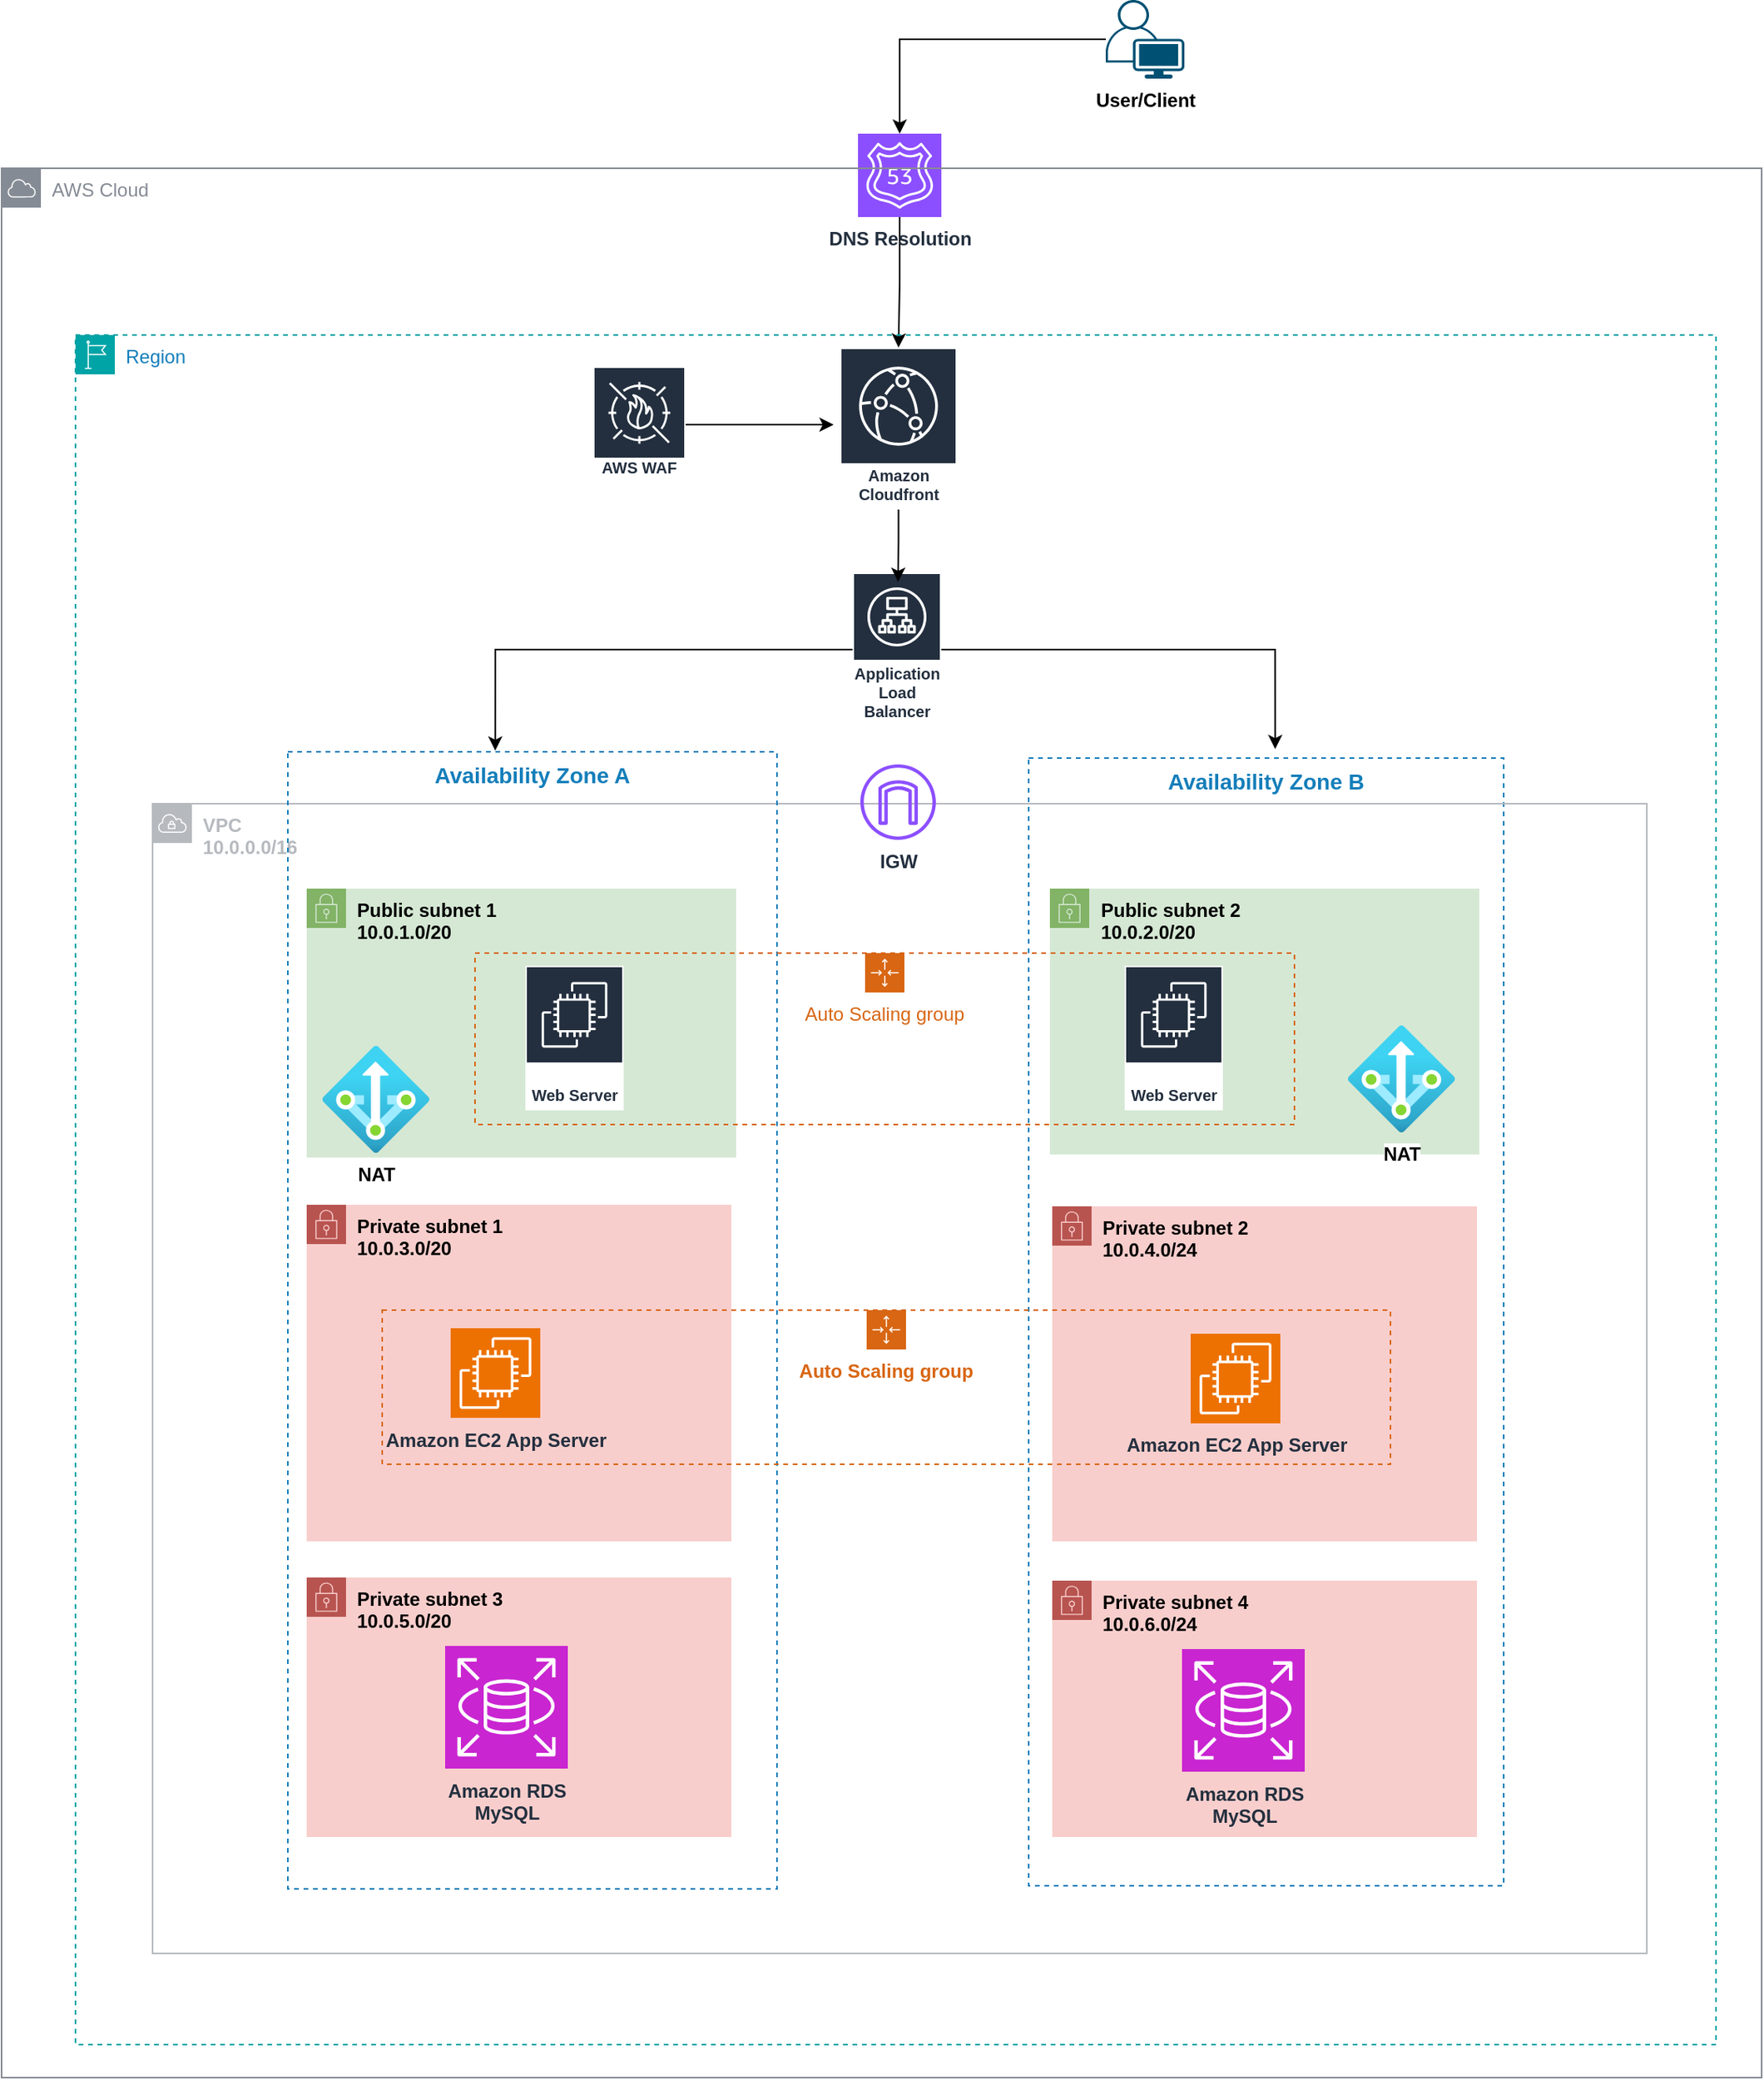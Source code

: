 <mxfile version="26.0.2">
  <diagram name="Page-1" id="Mj01vQmTqiHDOMcXLqe-">
    <mxGraphModel dx="1514" dy="1002" grid="0" gridSize="10" guides="1" tooltips="1" connect="1" arrows="1" fold="1" page="0" pageScale="1" pageWidth="850" pageHeight="1100" math="0" shadow="0">
      <root>
        <mxCell id="0" />
        <mxCell id="1" parent="0" />
        <mxCell id="mK-joGygMqxf5K3vpNRD-10" value="&lt;b&gt;&lt;font style=&quot;font-size: 14px;&quot;&gt;Availability Zone B&lt;br&gt;&lt;/font&gt;&lt;/b&gt;" style="fillColor=none;strokeColor=#147EBA;dashed=1;verticalAlign=top;fontStyle=0;fontColor=#147EBA;whiteSpace=wrap;html=1;" vertex="1" parent="1">
          <mxGeometry x="508" y="208" width="302" height="717" as="geometry" />
        </mxCell>
        <mxCell id="mK-joGygMqxf5K3vpNRD-6" value="&lt;div&gt;&lt;b&gt;VPC&lt;/b&gt;&lt;/div&gt;&lt;div&gt;&lt;b&gt;10.0.0.0/16&lt;br&gt;&lt;/b&gt;&lt;/div&gt;&lt;b&gt;&lt;br&gt;&lt;/b&gt;" style="sketch=0;outlineConnect=0;gradientColor=none;html=1;whiteSpace=wrap;fontSize=12;fontStyle=0;shape=mxgraph.aws4.group;grIcon=mxgraph.aws4.group_vpc;strokeColor=#B6BABF;fillColor=none;verticalAlign=top;align=left;spacingLeft=30;fontColor=#B6BABF;dashed=0;" vertex="1" parent="1">
          <mxGeometry x="-49" y="237" width="950" height="731" as="geometry" />
        </mxCell>
        <mxCell id="mK-joGygMqxf5K3vpNRD-9" value="&lt;b&gt;&lt;font style=&quot;font-size: 14px;&quot;&gt;Availability Zone A&lt;br&gt;&lt;/font&gt;&lt;/b&gt;" style="fillColor=none;strokeColor=#147EBA;dashed=1;verticalAlign=top;fontStyle=0;fontColor=#147EBA;whiteSpace=wrap;html=1;" vertex="1" parent="1">
          <mxGeometry x="37" y="204" width="311" height="723" as="geometry" />
        </mxCell>
        <mxCell id="mK-joGygMqxf5K3vpNRD-3" value="&lt;b&gt;User/Client&lt;/b&gt;" style="points=[[0.35,0,0],[0.98,0.51,0],[1,0.71,0],[0.67,1,0],[0,0.795,0],[0,0.65,0]];verticalLabelPosition=bottom;sketch=0;html=1;verticalAlign=top;aspect=fixed;align=center;pointerEvents=1;shape=mxgraph.cisco19.user;fillColor=#005073;strokeColor=none;" vertex="1" parent="1">
          <mxGeometry x="557" y="-274" width="50" height="50" as="geometry" />
        </mxCell>
        <mxCell id="mK-joGygMqxf5K3vpNRD-29" style="edgeStyle=orthogonalEdgeStyle;rounded=0;orthogonalLoop=1;jettySize=auto;html=1;" edge="1" parent="1" source="mK-joGygMqxf5K3vpNRD-4" target="mK-joGygMqxf5K3vpNRD-26">
          <mxGeometry relative="1" as="geometry" />
        </mxCell>
        <mxCell id="mK-joGygMqxf5K3vpNRD-4" value="&lt;b&gt;DNS Resolution&lt;br&gt;&lt;/b&gt;" style="sketch=0;points=[[0,0,0],[0.25,0,0],[0.5,0,0],[0.75,0,0],[1,0,0],[0,1,0],[0.25,1,0],[0.5,1,0],[0.75,1,0],[1,1,0],[0,0.25,0],[0,0.5,0],[0,0.75,0],[1,0.25,0],[1,0.5,0],[1,0.75,0]];outlineConnect=0;fontColor=#232F3E;fillColor=#8C4FFF;strokeColor=#ffffff;dashed=0;verticalLabelPosition=bottom;verticalAlign=top;align=center;html=1;fontSize=12;fontStyle=0;aspect=fixed;shape=mxgraph.aws4.resourceIcon;resIcon=mxgraph.aws4.route_53;" vertex="1" parent="1">
          <mxGeometry x="399.5" y="-189" width="53" height="53" as="geometry" />
        </mxCell>
        <mxCell id="mK-joGygMqxf5K3vpNRD-5" style="edgeStyle=orthogonalEdgeStyle;rounded=0;orthogonalLoop=1;jettySize=auto;html=1;entryX=0.5;entryY=0;entryDx=0;entryDy=0;entryPerimeter=0;" edge="1" parent="1" source="mK-joGygMqxf5K3vpNRD-3" target="mK-joGygMqxf5K3vpNRD-4">
          <mxGeometry relative="1" as="geometry" />
        </mxCell>
        <mxCell id="mK-joGygMqxf5K3vpNRD-7" value="&lt;b&gt;IGW&lt;/b&gt;" style="sketch=0;outlineConnect=0;fontColor=#232F3E;gradientColor=none;fillColor=#8C4FFF;strokeColor=none;dashed=0;verticalLabelPosition=bottom;verticalAlign=top;align=center;html=1;fontSize=12;fontStyle=0;aspect=fixed;pointerEvents=1;shape=mxgraph.aws4.internet_gateway;" vertex="1" parent="1">
          <mxGeometry x="401" y="212" width="48" height="48" as="geometry" />
        </mxCell>
        <mxCell id="mK-joGygMqxf5K3vpNRD-31" style="edgeStyle=orthogonalEdgeStyle;rounded=0;orthogonalLoop=1;jettySize=auto;html=1;" edge="1" parent="1" source="mK-joGygMqxf5K3vpNRD-25">
          <mxGeometry relative="1" as="geometry">
            <mxPoint x="384" y="-4" as="targetPoint" />
          </mxGeometry>
        </mxCell>
        <mxCell id="mK-joGygMqxf5K3vpNRD-25" value="AWS WAF" style="sketch=0;outlineConnect=0;fontColor=#232F3E;gradientColor=none;strokeColor=#ffffff;fillColor=#232F3E;dashed=0;verticalLabelPosition=middle;verticalAlign=bottom;align=center;html=1;whiteSpace=wrap;fontSize=10;fontStyle=1;spacing=3;shape=mxgraph.aws4.productIcon;prIcon=mxgraph.aws4.waf;" vertex="1" parent="1">
          <mxGeometry x="231" y="-41" width="59" height="74" as="geometry" />
        </mxCell>
        <mxCell id="mK-joGygMqxf5K3vpNRD-26" value="Amazon Cloudfront" style="sketch=0;outlineConnect=0;fontColor=#232F3E;gradientColor=none;strokeColor=#ffffff;fillColor=#232F3E;dashed=0;verticalLabelPosition=middle;verticalAlign=bottom;align=center;html=1;whiteSpace=wrap;fontSize=10;fontStyle=1;spacing=3;shape=mxgraph.aws4.productIcon;prIcon=mxgraph.aws4.cloudfront;" vertex="1" parent="1">
          <mxGeometry x="388" y="-53" width="74.5" height="103" as="geometry" />
        </mxCell>
        <mxCell id="mK-joGygMqxf5K3vpNRD-28" value="Application Load Balancer" style="sketch=0;outlineConnect=0;fontColor=#232F3E;gradientColor=none;strokeColor=#ffffff;fillColor=#232F3E;dashed=0;verticalLabelPosition=middle;verticalAlign=bottom;align=center;html=1;whiteSpace=wrap;fontSize=10;fontStyle=1;spacing=3;shape=mxgraph.aws4.productIcon;prIcon=mxgraph.aws4.application_load_balancer;" vertex="1" parent="1">
          <mxGeometry x="396" y="90" width="56.5" height="98" as="geometry" />
        </mxCell>
        <mxCell id="mK-joGygMqxf5K3vpNRD-32" style="edgeStyle=orthogonalEdgeStyle;rounded=0;orthogonalLoop=1;jettySize=auto;html=1;entryX=0.513;entryY=0.061;entryDx=0;entryDy=0;entryPerimeter=0;" edge="1" parent="1" source="mK-joGygMqxf5K3vpNRD-26" target="mK-joGygMqxf5K3vpNRD-28">
          <mxGeometry relative="1" as="geometry" />
        </mxCell>
        <mxCell id="mK-joGygMqxf5K3vpNRD-33" style="edgeStyle=orthogonalEdgeStyle;rounded=0;orthogonalLoop=1;jettySize=auto;html=1;entryX=0.519;entryY=-0.008;entryDx=0;entryDy=0;entryPerimeter=0;" edge="1" parent="1" source="mK-joGygMqxf5K3vpNRD-28" target="mK-joGygMqxf5K3vpNRD-10">
          <mxGeometry relative="1" as="geometry" />
        </mxCell>
        <mxCell id="mK-joGygMqxf5K3vpNRD-34" style="edgeStyle=orthogonalEdgeStyle;rounded=0;orthogonalLoop=1;jettySize=auto;html=1;entryX=0.424;entryY=-0.001;entryDx=0;entryDy=0;entryPerimeter=0;" edge="1" parent="1" source="mK-joGygMqxf5K3vpNRD-28" target="mK-joGygMqxf5K3vpNRD-9">
          <mxGeometry relative="1" as="geometry" />
        </mxCell>
        <mxCell id="mK-joGygMqxf5K3vpNRD-35" value="Region" style="points=[[0,0],[0.25,0],[0.5,0],[0.75,0],[1,0],[1,0.25],[1,0.5],[1,0.75],[1,1],[0.75,1],[0.5,1],[0.25,1],[0,1],[0,0.75],[0,0.5],[0,0.25]];outlineConnect=0;gradientColor=none;html=1;whiteSpace=wrap;fontSize=12;fontStyle=0;container=1;pointerEvents=0;collapsible=0;recursiveResize=0;shape=mxgraph.aws4.group;grIcon=mxgraph.aws4.group_region;strokeColor=#00A4A6;fillColor=none;verticalAlign=top;align=left;spacingLeft=30;fontColor=#147EBA;dashed=1;" vertex="1" parent="1">
          <mxGeometry x="-98" y="-61" width="1043" height="1087" as="geometry" />
        </mxCell>
        <mxCell id="mK-joGygMqxf5K3vpNRD-18" value="&lt;div&gt;&lt;b&gt;Private subnet 2&lt;/b&gt;&lt;/div&gt;&lt;b&gt;10.0.4.0/24&lt;br&gt;&lt;/b&gt;" style="points=[[0,0],[0.25,0],[0.5,0],[0.75,0],[1,0],[1,0.25],[1,0.5],[1,0.75],[1,1],[0.75,1],[0.5,1],[0.25,1],[0,1],[0,0.75],[0,0.5],[0,0.25]];outlineConnect=0;html=1;whiteSpace=wrap;fontSize=12;fontStyle=0;container=1;pointerEvents=0;collapsible=0;recursiveResize=0;shape=mxgraph.aws4.group;grIcon=mxgraph.aws4.group_security_group;grStroke=0;strokeColor=#b85450;fillColor=#f8cecc;verticalAlign=top;align=left;spacingLeft=30;dashed=0;" vertex="1" parent="mK-joGygMqxf5K3vpNRD-35">
          <mxGeometry x="621" y="554" width="270" height="213" as="geometry" />
        </mxCell>
        <mxCell id="mK-joGygMqxf5K3vpNRD-16" value="&lt;div&gt;&lt;b&gt;Private subnet 3&lt;/b&gt;&lt;/div&gt;&lt;b&gt;10.0.5.0/20&lt;br&gt;&lt;/b&gt;" style="points=[[0,0],[0.25,0],[0.5,0],[0.75,0],[1,0],[1,0.25],[1,0.5],[1,0.75],[1,1],[0.75,1],[0.5,1],[0.25,1],[0,1],[0,0.75],[0,0.5],[0,0.25]];outlineConnect=0;html=1;whiteSpace=wrap;fontSize=12;fontStyle=0;container=1;pointerEvents=0;collapsible=0;recursiveResize=0;shape=mxgraph.aws4.group;grIcon=mxgraph.aws4.group_security_group;grStroke=0;strokeColor=#b85450;fillColor=#f8cecc;verticalAlign=top;align=left;spacingLeft=30;dashed=0;" vertex="1" parent="mK-joGygMqxf5K3vpNRD-35">
          <mxGeometry x="147" y="790" width="270" height="165" as="geometry" />
        </mxCell>
        <mxCell id="mK-joGygMqxf5K3vpNRD-39" value="&lt;div&gt;&lt;b&gt;Amazon RDS&lt;/b&gt;&lt;/div&gt;&lt;div&gt;&lt;b&gt;MySQL&lt;br&gt;&lt;/b&gt;&lt;/div&gt;" style="sketch=0;points=[[0,0,0],[0.25,0,0],[0.5,0,0],[0.75,0,0],[1,0,0],[0,1,0],[0.25,1,0],[0.5,1,0],[0.75,1,0],[1,1,0],[0,0.25,0],[0,0.5,0],[0,0.75,0],[1,0.25,0],[1,0.5,0],[1,0.75,0]];outlineConnect=0;fontColor=#232F3E;fillColor=#C925D1;strokeColor=#ffffff;dashed=0;verticalLabelPosition=bottom;verticalAlign=top;align=center;html=1;fontSize=12;fontStyle=0;aspect=fixed;shape=mxgraph.aws4.resourceIcon;resIcon=mxgraph.aws4.rds;" vertex="1" parent="mK-joGygMqxf5K3vpNRD-16">
          <mxGeometry x="88" y="43.5" width="78" height="78" as="geometry" />
        </mxCell>
        <mxCell id="mK-joGygMqxf5K3vpNRD-17" value="&lt;div&gt;&lt;b&gt;Private subnet 4&lt;/b&gt;&lt;/div&gt;&lt;b&gt;10.0.6.0/24&lt;br&gt;&lt;/b&gt;" style="points=[[0,0],[0.25,0],[0.5,0],[0.75,0],[1,0],[1,0.25],[1,0.5],[1,0.75],[1,1],[0.75,1],[0.5,1],[0.25,1],[0,1],[0,0.75],[0,0.5],[0,0.25]];outlineConnect=0;html=1;whiteSpace=wrap;fontSize=12;fontStyle=0;container=1;pointerEvents=0;collapsible=0;recursiveResize=0;shape=mxgraph.aws4.group;grIcon=mxgraph.aws4.group_security_group;grStroke=0;strokeColor=#b85450;fillColor=#f8cecc;verticalAlign=top;align=left;spacingLeft=30;dashed=0;" vertex="1" parent="mK-joGygMqxf5K3vpNRD-35">
          <mxGeometry x="621" y="792" width="270" height="163" as="geometry" />
        </mxCell>
        <mxCell id="mK-joGygMqxf5K3vpNRD-40" value="&lt;div&gt;&lt;b&gt;Amazon RDS&lt;/b&gt;&lt;/div&gt;&lt;div&gt;&lt;b&gt;MySQL&lt;br&gt;&lt;/b&gt;&lt;/div&gt;" style="sketch=0;points=[[0,0,0],[0.25,0,0],[0.5,0,0],[0.75,0,0],[1,0,0],[0,1,0],[0.25,1,0],[0.5,1,0],[0.75,1,0],[1,1,0],[0,0.25,0],[0,0.5,0],[0,0.75,0],[1,0.25,0],[1,0.5,0],[1,0.75,0]];outlineConnect=0;fontColor=#232F3E;fillColor=#C925D1;strokeColor=#ffffff;dashed=0;verticalLabelPosition=bottom;verticalAlign=top;align=center;html=1;fontSize=12;fontStyle=0;aspect=fixed;shape=mxgraph.aws4.resourceIcon;resIcon=mxgraph.aws4.rds;" vertex="1" parent="mK-joGygMqxf5K3vpNRD-17">
          <mxGeometry x="82.5" y="43.5" width="78" height="78" as="geometry" />
        </mxCell>
        <mxCell id="mK-joGygMqxf5K3vpNRD-13" value="&lt;div&gt;&lt;b&gt;Private subnet 1&lt;/b&gt;&lt;/div&gt;&lt;b&gt;10.0.3.0/20&lt;br&gt;&lt;/b&gt;" style="points=[[0,0],[0.25,0],[0.5,0],[0.75,0],[1,0],[1,0.25],[1,0.5],[1,0.75],[1,1],[0.75,1],[0.5,1],[0.25,1],[0,1],[0,0.75],[0,0.5],[0,0.25]];outlineConnect=0;html=1;whiteSpace=wrap;fontSize=12;fontStyle=0;container=1;pointerEvents=0;collapsible=0;recursiveResize=0;shape=mxgraph.aws4.group;grIcon=mxgraph.aws4.group_security_group;grStroke=0;strokeColor=#b85450;fillColor=#f8cecc;verticalAlign=top;align=left;spacingLeft=30;dashed=0;" vertex="1" parent="mK-joGygMqxf5K3vpNRD-35">
          <mxGeometry x="147" y="553" width="270" height="214" as="geometry" />
        </mxCell>
        <mxCell id="mK-joGygMqxf5K3vpNRD-23" value="&lt;b&gt;Amazon EC2 App Server&lt;br&gt;&lt;/b&gt;" style="sketch=0;points=[[0,0,0],[0.25,0,0],[0.5,0,0],[0.75,0,0],[1,0,0],[0,1,0],[0.25,1,0],[0.5,1,0],[0.75,1,0],[1,1,0],[0,0.25,0],[0,0.5,0],[0,0.75,0],[1,0.25,0],[1,0.5,0],[1,0.75,0]];outlineConnect=0;fontColor=#232F3E;fillColor=#ED7100;strokeColor=#ffffff;dashed=0;verticalLabelPosition=bottom;verticalAlign=top;align=center;html=1;fontSize=12;fontStyle=0;aspect=fixed;shape=mxgraph.aws4.resourceIcon;resIcon=mxgraph.aws4.ec2;" vertex="1" parent="mK-joGygMqxf5K3vpNRD-13">
          <mxGeometry x="91.5" y="78.5" width="57" height="57" as="geometry" />
        </mxCell>
        <mxCell id="mK-joGygMqxf5K3vpNRD-12" value="&lt;div&gt;&lt;b&gt;Public subnet 2&lt;/b&gt;&lt;/div&gt;&lt;b&gt;10.0.2.0/20&lt;br&gt;&lt;/b&gt;" style="points=[[0,0],[0.25,0],[0.5,0],[0.75,0],[1,0],[1,0.25],[1,0.5],[1,0.75],[1,1],[0.75,1],[0.5,1],[0.25,1],[0,1],[0,0.75],[0,0.5],[0,0.25]];outlineConnect=0;html=1;whiteSpace=wrap;fontSize=12;fontStyle=0;container=1;pointerEvents=0;collapsible=0;recursiveResize=0;shape=mxgraph.aws4.group;grIcon=mxgraph.aws4.group_security_group;grStroke=0;strokeColor=#82b366;fillColor=#d5e8d4;verticalAlign=top;align=left;spacingLeft=30;dashed=0;" vertex="1" parent="mK-joGygMqxf5K3vpNRD-35">
          <mxGeometry x="619.5" y="352" width="273" height="169" as="geometry" />
        </mxCell>
        <mxCell id="mK-joGygMqxf5K3vpNRD-20" value="&lt;b&gt;NAT&lt;/b&gt;" style="image;aspect=fixed;html=1;points=[];align=center;fontSize=12;image=img/lib/azure2/networking/NAT.svg;" vertex="1" parent="mK-joGygMqxf5K3vpNRD-12">
          <mxGeometry x="189.5" y="87" width="68" height="68" as="geometry" />
        </mxCell>
        <mxCell id="mK-joGygMqxf5K3vpNRD-11" value="&lt;div&gt;&lt;b&gt;Public subnet 1&lt;/b&gt;&lt;/div&gt;&lt;b&gt;10.0.1.0/20&lt;br&gt;&lt;/b&gt;" style="points=[[0,0],[0.25,0],[0.5,0],[0.75,0],[1,0],[1,0.25],[1,0.5],[1,0.75],[1,1],[0.75,1],[0.5,1],[0.25,1],[0,1],[0,0.75],[0,0.5],[0,0.25]];outlineConnect=0;html=1;whiteSpace=wrap;fontSize=12;fontStyle=0;container=1;pointerEvents=0;collapsible=0;recursiveResize=0;shape=mxgraph.aws4.group;grIcon=mxgraph.aws4.group_security_group;grStroke=0;strokeColor=#82b366;fillColor=#d5e8d4;verticalAlign=top;align=left;spacingLeft=30;dashed=0;" vertex="1" parent="mK-joGygMqxf5K3vpNRD-35">
          <mxGeometry x="147" y="352" width="273" height="171" as="geometry" />
        </mxCell>
        <mxCell id="mK-joGygMqxf5K3vpNRD-38" value="&lt;b&gt;Auto Scaling group&lt;/b&gt;" style="points=[[0,0],[0.25,0],[0.5,0],[0.75,0],[1,0],[1,0.25],[1,0.5],[1,0.75],[1,1],[0.75,1],[0.5,1],[0.25,1],[0,1],[0,0.75],[0,0.5],[0,0.25]];outlineConnect=0;gradientColor=none;html=1;whiteSpace=wrap;fontSize=12;fontStyle=0;container=1;pointerEvents=0;collapsible=0;recursiveResize=0;shape=mxgraph.aws4.groupCenter;grIcon=mxgraph.aws4.group_auto_scaling_group;grStroke=1;strokeColor=#D86613;fillColor=none;verticalAlign=top;align=center;fontColor=#D86613;dashed=1;spacingTop=25;" vertex="1" parent="1">
          <mxGeometry x="97" y="559" width="641" height="98" as="geometry" />
        </mxCell>
        <mxCell id="mK-joGygMqxf5K3vpNRD-24" value="&lt;b&gt;Amazon EC2 App Server&lt;br&gt;&lt;/b&gt;" style="sketch=0;points=[[0,0,0],[0.25,0,0],[0.5,0,0],[0.75,0,0],[1,0,0],[0,1,0],[0.25,1,0],[0.5,1,0],[0.75,1,0],[1,1,0],[0,0.25,0],[0,0.5,0],[0,0.75,0],[1,0.25,0],[1,0.5,0],[1,0.75,0]];outlineConnect=0;fontColor=#232F3E;fillColor=#ED7100;strokeColor=#ffffff;dashed=0;verticalLabelPosition=bottom;verticalAlign=top;align=center;html=1;fontSize=12;fontStyle=0;aspect=fixed;shape=mxgraph.aws4.resourceIcon;resIcon=mxgraph.aws4.ec2;" vertex="1" parent="mK-joGygMqxf5K3vpNRD-38">
          <mxGeometry x="514" y="15" width="57" height="57" as="geometry" />
        </mxCell>
        <mxCell id="mK-joGygMqxf5K3vpNRD-19" value="&lt;b&gt;NAT&lt;/b&gt;" style="image;aspect=fixed;html=1;points=[];align=center;fontSize=12;image=img/lib/azure2/networking/NAT.svg;" vertex="1" parent="1">
          <mxGeometry x="59" y="391" width="68" height="68" as="geometry" />
        </mxCell>
        <mxCell id="mK-joGygMqxf5K3vpNRD-42" value="&lt;b&gt;Web Server&lt;br&gt;&lt;/b&gt;" style="sketch=0;outlineConnect=0;fontColor=#232F3E;gradientColor=none;strokeColor=#ffffff;fillColor=#232F3E;dashed=0;verticalLabelPosition=middle;verticalAlign=bottom;align=center;html=1;whiteSpace=wrap;fontSize=10;fontStyle=1;spacing=3;shape=mxgraph.aws4.productIcon;prIcon=mxgraph.aws4.ec2;" vertex="1" parent="1">
          <mxGeometry x="188" y="340" width="62.5" height="92" as="geometry" />
        </mxCell>
        <mxCell id="mK-joGygMqxf5K3vpNRD-43" value="&lt;b&gt;Web Server&lt;br&gt;&lt;/b&gt;" style="sketch=0;outlineConnect=0;fontColor=#232F3E;gradientColor=none;strokeColor=#ffffff;fillColor=#232F3E;dashed=0;verticalLabelPosition=middle;verticalAlign=bottom;align=center;html=1;whiteSpace=wrap;fontSize=10;fontStyle=1;spacing=3;shape=mxgraph.aws4.productIcon;prIcon=mxgraph.aws4.ec2;" vertex="1" parent="1">
          <mxGeometry x="569" y="340" width="62.5" height="92" as="geometry" />
        </mxCell>
        <mxCell id="mK-joGygMqxf5K3vpNRD-46" value="Auto Scaling group" style="points=[[0,0],[0.25,0],[0.5,0],[0.75,0],[1,0],[1,0.25],[1,0.5],[1,0.75],[1,1],[0.75,1],[0.5,1],[0.25,1],[0,1],[0,0.75],[0,0.5],[0,0.25]];outlineConnect=0;gradientColor=none;html=1;whiteSpace=wrap;fontSize=12;fontStyle=0;container=1;pointerEvents=0;collapsible=0;recursiveResize=0;shape=mxgraph.aws4.groupCenter;grIcon=mxgraph.aws4.group_auto_scaling_group;grStroke=1;strokeColor=#D86613;fillColor=none;verticalAlign=top;align=center;fontColor=#D86613;dashed=1;spacingTop=25;" vertex="1" parent="1">
          <mxGeometry x="156" y="332" width="521" height="109" as="geometry" />
        </mxCell>
        <mxCell id="mK-joGygMqxf5K3vpNRD-41" value="AWS Cloud" style="sketch=0;outlineConnect=0;gradientColor=none;html=1;whiteSpace=wrap;fontSize=12;fontStyle=0;shape=mxgraph.aws4.group;grIcon=mxgraph.aws4.group_aws_cloud;strokeColor=#858B94;fillColor=none;verticalAlign=top;align=left;spacingLeft=30;fontColor=#858B94;dashed=0;" vertex="1" parent="1">
          <mxGeometry x="-145" y="-167" width="1119" height="1214" as="geometry" />
        </mxCell>
      </root>
    </mxGraphModel>
  </diagram>
</mxfile>
